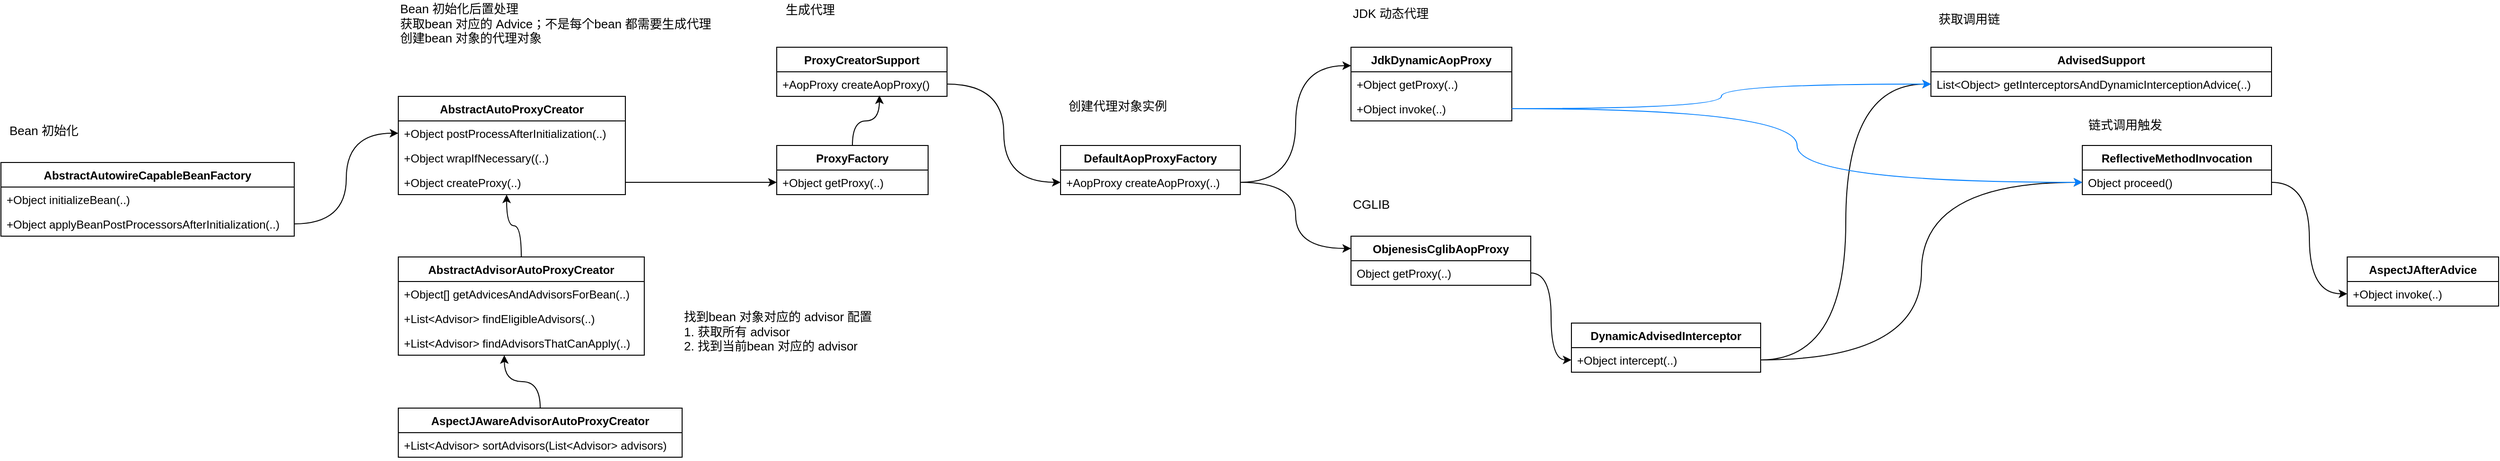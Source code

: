 <mxfile version="15.4.0" type="device" pages="2"><diagram id="-4QBzRDrwniGCeWQsH_d" name="代理实例化与调用"><mxGraphModel dx="4547" dy="2381" grid="1" gridSize="10" guides="1" tooltips="1" connect="1" arrows="1" fold="1" page="1" pageScale="1" pageWidth="827" pageHeight="1169" math="0" shadow="0"><root><mxCell id="0"/><mxCell id="1" parent="0"/><mxCell id="Vpl_sZgGhZvTGvlVnHs4-71" value="AbstractAutowireCapableBeanFactory" style="swimlane;fontStyle=1;childLayout=stackLayout;horizontal=1;startSize=26;horizontalStack=0;resizeParent=1;resizeParentMax=0;resizeLast=0;collapsible=1;marginBottom=0;" parent="1" vertex="1"><mxGeometry x="-2010" y="110" width="310" height="78" as="geometry"/></mxCell><mxCell id="Vpl_sZgGhZvTGvlVnHs4-72" value="+Object initializeBean(..)" style="text;strokeColor=none;fillColor=none;align=left;verticalAlign=top;spacingLeft=4;spacingRight=4;overflow=hidden;rotatable=0;points=[[0,0.5],[1,0.5]];portConstraint=eastwest;" parent="Vpl_sZgGhZvTGvlVnHs4-71" vertex="1"><mxGeometry y="26" width="310" height="26" as="geometry"/></mxCell><mxCell id="Vpl_sZgGhZvTGvlVnHs4-73" value="+Object applyBeanPostProcessorsAfterInitialization(..)" style="text;strokeColor=none;fillColor=none;align=left;verticalAlign=top;spacingLeft=4;spacingRight=4;overflow=hidden;rotatable=0;points=[[0,0.5],[1,0.5]];portConstraint=eastwest;" parent="Vpl_sZgGhZvTGvlVnHs4-71" vertex="1"><mxGeometry y="52" width="310" height="26" as="geometry"/></mxCell><mxCell id="Vpl_sZgGhZvTGvlVnHs4-106" style="edgeStyle=orthogonalEdgeStyle;curved=1;orthogonalLoop=1;jettySize=auto;html=1;exitX=0.5;exitY=0;exitDx=0;exitDy=0;entryX=0.431;entryY=1;entryDx=0;entryDy=0;entryPerimeter=0;" parent="1" source="Vpl_sZgGhZvTGvlVnHs4-74" target="Vpl_sZgGhZvTGvlVnHs4-79" edge="1"><mxGeometry relative="1" as="geometry"/></mxCell><mxCell id="Vpl_sZgGhZvTGvlVnHs4-74" value="AspectJAwareAdvisorAutoProxyCreator" style="swimlane;fontStyle=1;childLayout=stackLayout;horizontal=1;startSize=26;horizontalStack=0;resizeParent=1;resizeParentMax=0;resizeLast=0;collapsible=1;marginBottom=0;" parent="1" vertex="1"><mxGeometry x="-1590" y="370" width="300" height="52" as="geometry"/></mxCell><mxCell id="Vpl_sZgGhZvTGvlVnHs4-75" value="+List&lt;Advisor&gt; sortAdvisors(List&lt;Advisor&gt; advisors)" style="text;strokeColor=none;fillColor=none;align=left;verticalAlign=top;spacingLeft=4;spacingRight=4;overflow=hidden;rotatable=0;points=[[0,0.5],[1,0.5]];portConstraint=eastwest;" parent="Vpl_sZgGhZvTGvlVnHs4-74" vertex="1"><mxGeometry y="26" width="300" height="26" as="geometry"/></mxCell><mxCell id="Vpl_sZgGhZvTGvlVnHs4-107" style="edgeStyle=orthogonalEdgeStyle;curved=1;orthogonalLoop=1;jettySize=auto;html=1;exitX=0.5;exitY=0;exitDx=0;exitDy=0;entryX=0.477;entryY=1;entryDx=0;entryDy=0;entryPerimeter=0;" parent="1" source="Vpl_sZgGhZvTGvlVnHs4-76" target="Vpl_sZgGhZvTGvlVnHs4-83" edge="1"><mxGeometry relative="1" as="geometry"/></mxCell><mxCell id="Vpl_sZgGhZvTGvlVnHs4-76" value="AbstractAdvisorAutoProxyCreator" style="swimlane;fontStyle=1;childLayout=stackLayout;horizontal=1;startSize=26;horizontalStack=0;resizeParent=1;resizeParentMax=0;resizeLast=0;collapsible=1;marginBottom=0;" parent="1" vertex="1"><mxGeometry x="-1590" y="210" width="260" height="104" as="geometry"/></mxCell><mxCell id="Vpl_sZgGhZvTGvlVnHs4-77" value="+Object[] getAdvicesAndAdvisorsForBean(..)" style="text;strokeColor=none;fillColor=none;align=left;verticalAlign=top;spacingLeft=4;spacingRight=4;overflow=hidden;rotatable=0;points=[[0,0.5],[1,0.5]];portConstraint=eastwest;" parent="Vpl_sZgGhZvTGvlVnHs4-76" vertex="1"><mxGeometry y="26" width="260" height="26" as="geometry"/></mxCell><mxCell id="Vpl_sZgGhZvTGvlVnHs4-78" value="+List&lt;Advisor&gt; findEligibleAdvisors(..)" style="text;strokeColor=none;fillColor=none;align=left;verticalAlign=top;spacingLeft=4;spacingRight=4;overflow=hidden;rotatable=0;points=[[0,0.5],[1,0.5]];portConstraint=eastwest;" parent="Vpl_sZgGhZvTGvlVnHs4-76" vertex="1"><mxGeometry y="52" width="260" height="26" as="geometry"/></mxCell><mxCell id="Vpl_sZgGhZvTGvlVnHs4-79" value="+List&lt;Advisor&gt; findAdvisorsThatCanApply(..)" style="text;strokeColor=none;fillColor=none;align=left;verticalAlign=top;spacingLeft=4;spacingRight=4;overflow=hidden;rotatable=0;points=[[0,0.5],[1,0.5]];portConstraint=eastwest;" parent="Vpl_sZgGhZvTGvlVnHs4-76" vertex="1"><mxGeometry y="78" width="260" height="26" as="geometry"/></mxCell><mxCell id="Vpl_sZgGhZvTGvlVnHs4-80" value="AbstractAutoProxyCreator" style="swimlane;fontStyle=1;childLayout=stackLayout;horizontal=1;startSize=26;horizontalStack=0;resizeParent=1;resizeParentMax=0;resizeLast=0;collapsible=1;marginBottom=0;" parent="1" vertex="1"><mxGeometry x="-1590" y="40" width="240" height="104" as="geometry"/></mxCell><mxCell id="Vpl_sZgGhZvTGvlVnHs4-81" value="+Object postProcessAfterInitialization(..)" style="text;strokeColor=none;fillColor=none;align=left;verticalAlign=top;spacingLeft=4;spacingRight=4;overflow=hidden;rotatable=0;points=[[0,0.5],[1,0.5]];portConstraint=eastwest;" parent="Vpl_sZgGhZvTGvlVnHs4-80" vertex="1"><mxGeometry y="26" width="240" height="26" as="geometry"/></mxCell><mxCell id="Vpl_sZgGhZvTGvlVnHs4-82" value="+Object wrapIfNecessary((..)" style="text;strokeColor=none;fillColor=none;align=left;verticalAlign=top;spacingLeft=4;spacingRight=4;overflow=hidden;rotatable=0;points=[[0,0.5],[1,0.5]];portConstraint=eastwest;" parent="Vpl_sZgGhZvTGvlVnHs4-80" vertex="1"><mxGeometry y="52" width="240" height="26" as="geometry"/></mxCell><mxCell id="Vpl_sZgGhZvTGvlVnHs4-83" value="+Object createProxy(..)" style="text;strokeColor=none;fillColor=none;align=left;verticalAlign=top;spacingLeft=4;spacingRight=4;overflow=hidden;rotatable=0;points=[[0,0.5],[1,0.5]];portConstraint=eastwest;" parent="Vpl_sZgGhZvTGvlVnHs4-80" vertex="1"><mxGeometry y="78" width="240" height="26" as="geometry"/></mxCell><mxCell id="Vpl_sZgGhZvTGvlVnHs4-108" style="edgeStyle=orthogonalEdgeStyle;curved=1;orthogonalLoop=1;jettySize=auto;html=1;exitX=0.5;exitY=0;exitDx=0;exitDy=0;entryX=0.603;entryY=0.962;entryDx=0;entryDy=0;entryPerimeter=0;" parent="1" source="Vpl_sZgGhZvTGvlVnHs4-84" target="Vpl_sZgGhZvTGvlVnHs4-87" edge="1"><mxGeometry relative="1" as="geometry"/></mxCell><mxCell id="Vpl_sZgGhZvTGvlVnHs4-84" value="ProxyFactory" style="swimlane;fontStyle=1;childLayout=stackLayout;horizontal=1;startSize=26;horizontalStack=0;resizeParent=1;resizeParentMax=0;resizeLast=0;collapsible=1;marginBottom=0;" parent="1" vertex="1"><mxGeometry x="-1190" y="92" width="160" height="52" as="geometry"/></mxCell><mxCell id="Vpl_sZgGhZvTGvlVnHs4-85" value="+Object getProxy(..)" style="text;strokeColor=none;fillColor=none;align=left;verticalAlign=top;spacingLeft=4;spacingRight=4;overflow=hidden;rotatable=0;points=[[0,0.5],[1,0.5]];portConstraint=eastwest;" parent="Vpl_sZgGhZvTGvlVnHs4-84" vertex="1"><mxGeometry y="26" width="160" height="26" as="geometry"/></mxCell><mxCell id="Vpl_sZgGhZvTGvlVnHs4-86" value="ProxyCreatorSupport" style="swimlane;fontStyle=1;childLayout=stackLayout;horizontal=1;startSize=26;horizontalStack=0;resizeParent=1;resizeParentMax=0;resizeLast=0;collapsible=1;marginBottom=0;" parent="1" vertex="1"><mxGeometry x="-1190" y="-12" width="180" height="52" as="geometry"/></mxCell><mxCell id="Vpl_sZgGhZvTGvlVnHs4-87" value="+AopProxy createAopProxy()" style="text;strokeColor=none;fillColor=none;align=left;verticalAlign=top;spacingLeft=4;spacingRight=4;overflow=hidden;rotatable=0;points=[[0,0.5],[1,0.5]];portConstraint=eastwest;" parent="Vpl_sZgGhZvTGvlVnHs4-86" vertex="1"><mxGeometry y="26" width="180" height="26" as="geometry"/></mxCell><mxCell id="Vpl_sZgGhZvTGvlVnHs4-88" value="DefaultAopProxyFactory" style="swimlane;fontStyle=1;childLayout=stackLayout;horizontal=1;startSize=26;horizontalStack=0;resizeParent=1;resizeParentMax=0;resizeLast=0;collapsible=1;marginBottom=0;" parent="1" vertex="1"><mxGeometry x="-890" y="92" width="190" height="52" as="geometry"/></mxCell><mxCell id="Vpl_sZgGhZvTGvlVnHs4-89" value="+AopProxy createAopProxy(..)" style="text;strokeColor=none;fillColor=none;align=left;verticalAlign=top;spacingLeft=4;spacingRight=4;overflow=hidden;rotatable=0;points=[[0,0.5],[1,0.5]];portConstraint=eastwest;" parent="Vpl_sZgGhZvTGvlVnHs4-88" vertex="1"><mxGeometry y="26" width="190" height="26" as="geometry"/></mxCell><mxCell id="Vpl_sZgGhZvTGvlVnHs4-90" value="JdkDynamicAopProxy" style="swimlane;fontStyle=1;childLayout=stackLayout;horizontal=1;startSize=26;horizontalStack=0;resizeParent=1;resizeParentMax=0;resizeLast=0;collapsible=1;marginBottom=0;" parent="1" vertex="1"><mxGeometry x="-583" y="-12" width="170" height="78" as="geometry"/></mxCell><mxCell id="Vpl_sZgGhZvTGvlVnHs4-91" value="+Object getProxy(..)" style="text;strokeColor=none;fillColor=none;align=left;verticalAlign=top;spacingLeft=4;spacingRight=4;overflow=hidden;rotatable=0;points=[[0,0.5],[1,0.5]];portConstraint=eastwest;" parent="Vpl_sZgGhZvTGvlVnHs4-90" vertex="1"><mxGeometry y="26" width="170" height="26" as="geometry"/></mxCell><mxCell id="Vpl_sZgGhZvTGvlVnHs4-92" value="+Object invoke(..)" style="text;strokeColor=none;fillColor=none;align=left;verticalAlign=top;spacingLeft=4;spacingRight=4;overflow=hidden;rotatable=0;points=[[0,0.5],[1,0.5]];portConstraint=eastwest;" parent="Vpl_sZgGhZvTGvlVnHs4-90" vertex="1"><mxGeometry y="52" width="170" height="26" as="geometry"/></mxCell><mxCell id="Vpl_sZgGhZvTGvlVnHs4-93" value="ObjenesisCglibAopProxy" style="swimlane;fontStyle=1;childLayout=stackLayout;horizontal=1;startSize=26;horizontalStack=0;resizeParent=1;resizeParentMax=0;resizeLast=0;collapsible=1;marginBottom=0;" parent="1" vertex="1"><mxGeometry x="-583" y="188" width="190" height="52" as="geometry"/></mxCell><mxCell id="Vpl_sZgGhZvTGvlVnHs4-94" value="Object getProxy(..)" style="text;strokeColor=none;fillColor=none;align=left;verticalAlign=top;spacingLeft=4;spacingRight=4;overflow=hidden;rotatable=0;points=[[0,0.5],[1,0.5]];portConstraint=eastwest;" parent="Vpl_sZgGhZvTGvlVnHs4-93" vertex="1"><mxGeometry y="26" width="190" height="26" as="geometry"/></mxCell><mxCell id="Vpl_sZgGhZvTGvlVnHs4-95" value="DynamicAdvisedInterceptor" style="swimlane;fontStyle=1;childLayout=stackLayout;horizontal=1;startSize=26;horizontalStack=0;resizeParent=1;resizeParentMax=0;resizeLast=0;collapsible=1;marginBottom=0;" parent="1" vertex="1"><mxGeometry x="-350" y="280" width="200" height="52" as="geometry"/></mxCell><mxCell id="Vpl_sZgGhZvTGvlVnHs4-96" value="+Object intercept(..)" style="text;strokeColor=none;fillColor=none;align=left;verticalAlign=top;spacingLeft=4;spacingRight=4;overflow=hidden;rotatable=0;points=[[0,0.5],[1,0.5]];portConstraint=eastwest;" parent="Vpl_sZgGhZvTGvlVnHs4-95" vertex="1"><mxGeometry y="26" width="200" height="26" as="geometry"/></mxCell><mxCell id="Vpl_sZgGhZvTGvlVnHs4-97" value="AdvisedSupport" style="swimlane;fontStyle=1;childLayout=stackLayout;horizontal=1;startSize=26;horizontalStack=0;resizeParent=1;resizeParentMax=0;resizeLast=0;collapsible=1;marginBottom=0;" parent="1" vertex="1"><mxGeometry x="30" y="-12" width="360" height="52" as="geometry"/></mxCell><mxCell id="Vpl_sZgGhZvTGvlVnHs4-98" value="List&lt;Object&gt; getInterceptorsAndDynamicInterceptionAdvice(..)" style="text;strokeColor=none;fillColor=none;align=left;verticalAlign=top;spacingLeft=4;spacingRight=4;overflow=hidden;rotatable=0;points=[[0,0.5],[1,0.5]];portConstraint=eastwest;" parent="Vpl_sZgGhZvTGvlVnHs4-97" vertex="1"><mxGeometry y="26" width="360" height="26" as="geometry"/></mxCell><mxCell id="Vpl_sZgGhZvTGvlVnHs4-99" value="ReflectiveMethodInvocation" style="swimlane;fontStyle=1;childLayout=stackLayout;horizontal=1;startSize=26;horizontalStack=0;resizeParent=1;resizeParentMax=0;resizeLast=0;collapsible=1;marginBottom=0;" parent="1" vertex="1"><mxGeometry x="190" y="92" width="200" height="52" as="geometry"/></mxCell><mxCell id="Vpl_sZgGhZvTGvlVnHs4-100" value="Object proceed()" style="text;strokeColor=none;fillColor=none;align=left;verticalAlign=top;spacingLeft=4;spacingRight=4;overflow=hidden;rotatable=0;points=[[0,0.5],[1,0.5]];portConstraint=eastwest;" parent="Vpl_sZgGhZvTGvlVnHs4-99" vertex="1"><mxGeometry y="26" width="200" height="26" as="geometry"/></mxCell><mxCell id="Vpl_sZgGhZvTGvlVnHs4-101" value="AspectJAfterAdvice" style="swimlane;fontStyle=1;childLayout=stackLayout;horizontal=1;startSize=26;horizontalStack=0;resizeParent=1;resizeParentMax=0;resizeLast=0;collapsible=1;marginBottom=0;" parent="1" vertex="1"><mxGeometry x="470" y="210" width="160" height="52" as="geometry"/></mxCell><mxCell id="Vpl_sZgGhZvTGvlVnHs4-102" value="+Object invoke(..)" style="text;strokeColor=none;fillColor=none;align=left;verticalAlign=top;spacingLeft=4;spacingRight=4;overflow=hidden;rotatable=0;points=[[0,0.5],[1,0.5]];portConstraint=eastwest;" parent="Vpl_sZgGhZvTGvlVnHs4-101" vertex="1"><mxGeometry y="26" width="160" height="26" as="geometry"/></mxCell><mxCell id="Vpl_sZgGhZvTGvlVnHs4-103" style="edgeStyle=orthogonalEdgeStyle;orthogonalLoop=1;jettySize=auto;html=1;exitX=1;exitY=0.5;exitDx=0;exitDy=0;entryX=0;entryY=0.5;entryDx=0;entryDy=0;curved=1;" parent="1" source="Vpl_sZgGhZvTGvlVnHs4-73" target="Vpl_sZgGhZvTGvlVnHs4-81" edge="1"><mxGeometry relative="1" as="geometry"/></mxCell><mxCell id="Vpl_sZgGhZvTGvlVnHs4-105" style="edgeStyle=orthogonalEdgeStyle;curved=1;orthogonalLoop=1;jettySize=auto;html=1;exitX=1;exitY=0.5;exitDx=0;exitDy=0;entryX=0;entryY=0.5;entryDx=0;entryDy=0;" parent="1" source="Vpl_sZgGhZvTGvlVnHs4-83" target="Vpl_sZgGhZvTGvlVnHs4-85" edge="1"><mxGeometry relative="1" as="geometry"/></mxCell><mxCell id="Vpl_sZgGhZvTGvlVnHs4-109" style="edgeStyle=orthogonalEdgeStyle;curved=1;orthogonalLoop=1;jettySize=auto;html=1;exitX=1;exitY=0.5;exitDx=0;exitDy=0;entryX=0;entryY=0.5;entryDx=0;entryDy=0;" parent="1" source="Vpl_sZgGhZvTGvlVnHs4-87" target="Vpl_sZgGhZvTGvlVnHs4-89" edge="1"><mxGeometry relative="1" as="geometry"/></mxCell><mxCell id="Vpl_sZgGhZvTGvlVnHs4-110" style="edgeStyle=orthogonalEdgeStyle;curved=1;orthogonalLoop=1;jettySize=auto;html=1;exitX=1;exitY=0.5;exitDx=0;exitDy=0;entryX=0;entryY=0.25;entryDx=0;entryDy=0;" parent="1" source="Vpl_sZgGhZvTGvlVnHs4-89" target="Vpl_sZgGhZvTGvlVnHs4-90" edge="1"><mxGeometry relative="1" as="geometry"/></mxCell><mxCell id="Vpl_sZgGhZvTGvlVnHs4-111" style="edgeStyle=orthogonalEdgeStyle;curved=1;orthogonalLoop=1;jettySize=auto;html=1;exitX=1;exitY=0.5;exitDx=0;exitDy=0;entryX=0;entryY=0.25;entryDx=0;entryDy=0;" parent="1" source="Vpl_sZgGhZvTGvlVnHs4-89" target="Vpl_sZgGhZvTGvlVnHs4-93" edge="1"><mxGeometry relative="1" as="geometry"/></mxCell><mxCell id="Vpl_sZgGhZvTGvlVnHs4-112" style="edgeStyle=orthogonalEdgeStyle;curved=1;orthogonalLoop=1;jettySize=auto;html=1;exitX=1;exitY=0.5;exitDx=0;exitDy=0;entryX=0;entryY=0.5;entryDx=0;entryDy=0;" parent="1" source="Vpl_sZgGhZvTGvlVnHs4-94" target="Vpl_sZgGhZvTGvlVnHs4-96" edge="1"><mxGeometry relative="1" as="geometry"/></mxCell><mxCell id="Vpl_sZgGhZvTGvlVnHs4-113" style="edgeStyle=orthogonalEdgeStyle;curved=1;orthogonalLoop=1;jettySize=auto;html=1;exitX=1;exitY=0.5;exitDx=0;exitDy=0;entryX=0;entryY=0.5;entryDx=0;entryDy=0;" parent="1" source="Vpl_sZgGhZvTGvlVnHs4-96" target="Vpl_sZgGhZvTGvlVnHs4-98" edge="1"><mxGeometry relative="1" as="geometry"/></mxCell><mxCell id="Vpl_sZgGhZvTGvlVnHs4-114" style="edgeStyle=orthogonalEdgeStyle;curved=1;orthogonalLoop=1;jettySize=auto;html=1;exitX=1;exitY=0.5;exitDx=0;exitDy=0;entryX=0;entryY=0.5;entryDx=0;entryDy=0;" parent="1" source="Vpl_sZgGhZvTGvlVnHs4-96" target="Vpl_sZgGhZvTGvlVnHs4-100" edge="1"><mxGeometry relative="1" as="geometry"/></mxCell><mxCell id="Vpl_sZgGhZvTGvlVnHs4-115" style="edgeStyle=orthogonalEdgeStyle;curved=1;orthogonalLoop=1;jettySize=auto;html=1;exitX=1;exitY=0.5;exitDx=0;exitDy=0;strokeColor=#007FFF;" parent="1" source="Vpl_sZgGhZvTGvlVnHs4-92" target="Vpl_sZgGhZvTGvlVnHs4-98" edge="1"><mxGeometry relative="1" as="geometry"/></mxCell><mxCell id="Vpl_sZgGhZvTGvlVnHs4-116" style="edgeStyle=orthogonalEdgeStyle;curved=1;orthogonalLoop=1;jettySize=auto;html=1;exitX=1;exitY=0.5;exitDx=0;exitDy=0;entryX=0;entryY=0.5;entryDx=0;entryDy=0;strokeColor=#007FFF;" parent="1" source="Vpl_sZgGhZvTGvlVnHs4-92" target="Vpl_sZgGhZvTGvlVnHs4-100" edge="1"><mxGeometry relative="1" as="geometry"/></mxCell><mxCell id="Vpl_sZgGhZvTGvlVnHs4-117" style="edgeStyle=orthogonalEdgeStyle;curved=1;orthogonalLoop=1;jettySize=auto;html=1;exitX=1;exitY=0.5;exitDx=0;exitDy=0;entryX=0;entryY=0.5;entryDx=0;entryDy=0;" parent="1" source="Vpl_sZgGhZvTGvlVnHs4-100" target="Vpl_sZgGhZvTGvlVnHs4-102" edge="1"><mxGeometry relative="1" as="geometry"/></mxCell><mxCell id="7mrNrG9sYo5rZzDgzEm_-1" value="Bean 初始化" style="text;html=1;align=center;verticalAlign=middle;resizable=0;points=[];autosize=1;strokeColor=none;fontSize=13;" parent="1" vertex="1"><mxGeometry x="-2010" y="66" width="90" height="20" as="geometry"/></mxCell><mxCell id="7mrNrG9sYo5rZzDgzEm_-2" value="Bean 初始化后置处理&lt;br&gt;获取bean 对应的 Advice；不是每个bean 都需要生成代理&lt;br&gt;创建bean 对象的代理对象&lt;br&gt;" style="text;html=1;align=left;verticalAlign=middle;resizable=0;points=[];autosize=1;strokeColor=none;fontSize=13;" parent="1" vertex="1"><mxGeometry x="-1590" y="-62" width="340" height="50" as="geometry"/></mxCell><mxCell id="7mrNrG9sYo5rZzDgzEm_-3" value="找到bean 对象对应的 advisor 配置&lt;br&gt;1. 获取所有 advisor&lt;br&gt;2. 找到当前bean 对应的 advisor" style="text;html=1;align=left;verticalAlign=middle;resizable=0;points=[];autosize=1;strokeColor=none;fontSize=13;" parent="1" vertex="1"><mxGeometry x="-1290" y="264" width="210" height="50" as="geometry"/></mxCell><mxCell id="7mrNrG9sYo5rZzDgzEm_-4" value="生成代理" style="text;html=1;align=center;verticalAlign=middle;resizable=0;points=[];autosize=1;strokeColor=none;fontSize=13;" parent="1" vertex="1"><mxGeometry x="-1190" y="-62" width="70" height="20" as="geometry"/></mxCell><mxCell id="7mrNrG9sYo5rZzDgzEm_-5" value="创建代理对象实例" style="text;html=1;align=center;verticalAlign=middle;resizable=0;points=[];autosize=1;strokeColor=none;fontSize=13;" parent="1" vertex="1"><mxGeometry x="-890" y="40" width="120" height="20" as="geometry"/></mxCell><mxCell id="7mrNrG9sYo5rZzDgzEm_-6" value="JDK 动态代理" style="text;whiteSpace=wrap;html=1;fontSize=13;" parent="1" vertex="1"><mxGeometry x="-583" y="-62" width="110" height="30" as="geometry"/></mxCell><mxCell id="7mrNrG9sYo5rZzDgzEm_-7" value="CGLIB" style="text;whiteSpace=wrap;html=1;fontSize=13;" parent="1" vertex="1"><mxGeometry x="-583" y="140" width="60" height="30" as="geometry"/></mxCell><mxCell id="7mrNrG9sYo5rZzDgzEm_-8" value="获取调用链" style="text;html=1;align=center;verticalAlign=middle;resizable=0;points=[];autosize=1;strokeColor=none;fontSize=13;" parent="1" vertex="1"><mxGeometry x="30" y="-52" width="80" height="20" as="geometry"/></mxCell><mxCell id="7mrNrG9sYo5rZzDgzEm_-9" value="链式调用触发" style="text;html=1;align=center;verticalAlign=middle;resizable=0;points=[];autosize=1;strokeColor=none;fontSize=13;" parent="1" vertex="1"><mxGeometry x="190" y="60" width="90" height="20" as="geometry"/></mxCell></root></mxGraphModel></diagram><diagram id="IKAXQwSanwsookKuPfvb" name="基于XML 启用原理"><mxGraphModel dx="3720" dy="1212" grid="1" gridSize="10" guides="1" tooltips="1" connect="1" arrows="1" fold="1" page="1" pageScale="1" pageWidth="827" pageHeight="1169" math="0" shadow="0"><root><mxCell id="82kHbYKeV1OF5FpaqcEH-0"/><mxCell id="82kHbYKeV1OF5FpaqcEH-1" parent="82kHbYKeV1OF5FpaqcEH-0"/><mxCell id="82kHbYKeV1OF5FpaqcEH-28" value="NamespaceHandlerSupport" style="swimlane;fontStyle=1;childLayout=stackLayout;horizontal=1;startSize=26;horizontalStack=0;resizeParent=1;resizeParentMax=0;resizeLast=0;collapsible=1;marginBottom=0;" parent="82kHbYKeV1OF5FpaqcEH-1" vertex="1"><mxGeometry x="-660" y="320" width="280" height="138" as="geometry"/></mxCell><mxCell id="82kHbYKeV1OF5FpaqcEH-29" value="-Map parsers" style="text;strokeColor=none;fillColor=none;align=left;verticalAlign=top;spacingLeft=4;spacingRight=4;overflow=hidden;rotatable=0;points=[[0,0.5],[1,0.5]];portConstraint=eastwest;" parent="82kHbYKeV1OF5FpaqcEH-28" vertex="1"><mxGeometry y="26" width="280" height="26" as="geometry"/></mxCell><mxCell id="82kHbYKeV1OF5FpaqcEH-30" value="" style="line;strokeWidth=1;fillColor=none;align=left;verticalAlign=middle;spacingTop=-1;spacingLeft=3;spacingRight=3;rotatable=0;labelPosition=right;points=[];portConstraint=eastwest;" parent="82kHbYKeV1OF5FpaqcEH-28" vertex="1"><mxGeometry y="52" width="280" height="8" as="geometry"/></mxCell><mxCell id="82kHbYKeV1OF5FpaqcEH-31" value="+void registerBeanDefinitionParser(..)" style="text;strokeColor=none;fillColor=none;align=left;verticalAlign=top;spacingLeft=4;spacingRight=4;overflow=hidden;rotatable=0;points=[[0,0.5],[1,0.5]];portConstraint=eastwest;" parent="82kHbYKeV1OF5FpaqcEH-28" vertex="1"><mxGeometry y="60" width="280" height="26" as="geometry"/></mxCell><mxCell id="82kHbYKeV1OF5FpaqcEH-32" value="+BeanDefinition parse(..)" style="text;strokeColor=none;fillColor=none;align=left;verticalAlign=top;spacingLeft=4;spacingRight=4;overflow=hidden;rotatable=0;points=[[0,0.5],[1,0.5]];portConstraint=eastwest;" parent="82kHbYKeV1OF5FpaqcEH-28" vertex="1"><mxGeometry y="86" width="280" height="26" as="geometry"/></mxCell><mxCell id="82kHbYKeV1OF5FpaqcEH-33" value="+BeanDefinitionParser findParserForElement(..)" style="text;strokeColor=none;fillColor=none;align=left;verticalAlign=top;spacingLeft=4;spacingRight=4;overflow=hidden;rotatable=0;points=[[0,0.5],[1,0.5]];portConstraint=eastwest;" parent="82kHbYKeV1OF5FpaqcEH-28" vertex="1"><mxGeometry y="112" width="280" height="26" as="geometry"/></mxCell><mxCell id="82kHbYKeV1OF5FpaqcEH-34" value="AopNamespaceHandler" style="swimlane;fontStyle=1;childLayout=stackLayout;horizontal=1;startSize=26;horizontalStack=0;resizeParent=1;resizeParentMax=0;resizeLast=0;collapsible=1;marginBottom=0;" parent="82kHbYKeV1OF5FpaqcEH-1" vertex="1"><mxGeometry x="-660" y="500" width="180" height="52" as="geometry"/></mxCell><mxCell id="82kHbYKeV1OF5FpaqcEH-35" value="+void init()" style="text;strokeColor=none;fillColor=none;align=left;verticalAlign=top;spacingLeft=4;spacingRight=4;overflow=hidden;rotatable=0;points=[[0,0.5],[1,0.5]];portConstraint=eastwest;" parent="82kHbYKeV1OF5FpaqcEH-34" vertex="1"><mxGeometry y="26" width="180" height="26" as="geometry"/></mxCell><mxCell id="82kHbYKeV1OF5FpaqcEH-36" value="DefaultBeanDefinitionDocumentReader" style="swimlane;fontStyle=1;childLayout=stackLayout;horizontal=1;startSize=26;horizontalStack=0;resizeParent=1;resizeParentMax=0;resizeLast=0;collapsible=1;marginBottom=0;" parent="82kHbYKeV1OF5FpaqcEH-1" vertex="1"><mxGeometry x="-1440" y="448" width="270" height="52" as="geometry"/></mxCell><mxCell id="82kHbYKeV1OF5FpaqcEH-37" value="+void parseBeanDefinitions(..)" style="text;strokeColor=none;fillColor=none;align=left;verticalAlign=top;spacingLeft=4;spacingRight=4;overflow=hidden;rotatable=0;points=[[0,0.5],[1,0.5]];portConstraint=eastwest;" parent="82kHbYKeV1OF5FpaqcEH-36" vertex="1"><mxGeometry y="26" width="270" height="26" as="geometry"/></mxCell><mxCell id="82kHbYKeV1OF5FpaqcEH-38" value="BeanDefinitionParserDelegate" style="swimlane;fontStyle=1;childLayout=stackLayout;horizontal=1;startSize=26;horizontalStack=0;resizeParent=1;resizeParentMax=0;resizeLast=0;collapsible=1;marginBottom=0;" parent="82kHbYKeV1OF5FpaqcEH-1" vertex="1"><mxGeometry x="-1070" y="448" width="300" height="78" as="geometry"/></mxCell><mxCell id="82kHbYKeV1OF5FpaqcEH-39" value="+BeanDefinition parseCustomElement(Element ele)" style="text;strokeColor=none;fillColor=none;align=left;verticalAlign=top;spacingLeft=4;spacingRight=4;overflow=hidden;rotatable=0;points=[[0,0.5],[1,0.5]];portConstraint=eastwest;" parent="82kHbYKeV1OF5FpaqcEH-38" vertex="1"><mxGeometry y="26" width="300" height="26" as="geometry"/></mxCell><mxCell id="82kHbYKeV1OF5FpaqcEH-40" value="+BeanDefinition parseCustomElement(..)" style="text;strokeColor=none;fillColor=none;align=left;verticalAlign=top;spacingLeft=4;spacingRight=4;overflow=hidden;rotatable=0;points=[[0,0.5],[1,0.5]];portConstraint=eastwest;" parent="82kHbYKeV1OF5FpaqcEH-38" vertex="1"><mxGeometry y="52" width="300" height="26" as="geometry"/></mxCell><mxCell id="82kHbYKeV1OF5FpaqcEH-41" value="ConfigBeanDefinitionParser" style="swimlane;fontStyle=1;childLayout=stackLayout;horizontal=1;startSize=26;horizontalStack=0;resizeParent=1;resizeParentMax=0;resizeLast=0;collapsible=1;marginBottom=0;" parent="82kHbYKeV1OF5FpaqcEH-1" vertex="1"><mxGeometry x="-210" y="320" width="380" height="234" as="geometry"/></mxCell><mxCell id="82kHbYKeV1OF5FpaqcEH-62" style="edgeStyle=orthogonalEdgeStyle;curved=1;orthogonalLoop=1;jettySize=auto;html=1;exitX=0;exitY=0.5;exitDx=0;exitDy=0;entryX=0;entryY=0.5;entryDx=0;entryDy=0;strokeColor=#000000;" parent="82kHbYKeV1OF5FpaqcEH-41" source="82kHbYKeV1OF5FpaqcEH-42" target="82kHbYKeV1OF5FpaqcEH-44" edge="1"><mxGeometry relative="1" as="geometry"/></mxCell><mxCell id="82kHbYKeV1OF5FpaqcEH-63" style="edgeStyle=orthogonalEdgeStyle;curved=1;orthogonalLoop=1;jettySize=auto;html=1;exitX=0;exitY=0.5;exitDx=0;exitDy=0;entryX=0;entryY=0.5;entryDx=0;entryDy=0;strokeColor=#000000;" parent="82kHbYKeV1OF5FpaqcEH-41" source="82kHbYKeV1OF5FpaqcEH-44" target="82kHbYKeV1OF5FpaqcEH-48" edge="1"><mxGeometry relative="1" as="geometry"/></mxCell><mxCell id="82kHbYKeV1OF5FpaqcEH-42" value="+BeanDefinition parse(..)" style="text;strokeColor=none;fillColor=none;align=left;verticalAlign=top;spacingLeft=4;spacingRight=4;overflow=hidden;rotatable=0;points=[[0,0.5],[1,0.5]];portConstraint=eastwest;" parent="82kHbYKeV1OF5FpaqcEH-41" vertex="1"><mxGeometry y="26" width="380" height="26" as="geometry"/></mxCell><mxCell id="82kHbYKeV1OF5FpaqcEH-43" value="+void configureAutoProxyCreator(..)" style="text;strokeColor=none;fillColor=none;align=left;verticalAlign=top;spacingLeft=4;spacingRight=4;overflow=hidden;rotatable=0;points=[[0,0.5],[1,0.5]];portConstraint=eastwest;" parent="82kHbYKeV1OF5FpaqcEH-41" vertex="1"><mxGeometry y="52" width="380" height="26" as="geometry"/></mxCell><mxCell id="82kHbYKeV1OF5FpaqcEH-65" style="edgeStyle=orthogonalEdgeStyle;curved=1;orthogonalLoop=1;jettySize=auto;html=1;exitX=0;exitY=0.5;exitDx=0;exitDy=0;entryX=0;entryY=0.5;entryDx=0;entryDy=0;strokeColor=#000000;" parent="82kHbYKeV1OF5FpaqcEH-41" source="82kHbYKeV1OF5FpaqcEH-44" target="82kHbYKeV1OF5FpaqcEH-45" edge="1"><mxGeometry relative="1" as="geometry"><Array as="points"><mxPoint x="-10" y="91"/><mxPoint x="-10" y="117"/></Array></mxGeometry></mxCell><mxCell id="82kHbYKeV1OF5FpaqcEH-44" value="+void parseAspect(..)" style="text;strokeColor=none;fillColor=none;align=left;verticalAlign=top;spacingLeft=4;spacingRight=4;overflow=hidden;rotatable=0;points=[[0,0.5],[1,0.5]];portConstraint=eastwest;" parent="82kHbYKeV1OF5FpaqcEH-41" vertex="1"><mxGeometry y="78" width="380" height="26" as="geometry"/></mxCell><mxCell id="82kHbYKeV1OF5FpaqcEH-45" value="+AbstractBeanDefinition parseAdvice(..)" style="text;strokeColor=none;fillColor=none;align=left;verticalAlign=top;spacingLeft=4;spacingRight=4;overflow=hidden;rotatable=0;points=[[0,0.5],[1,0.5]];portConstraint=eastwest;" parent="82kHbYKeV1OF5FpaqcEH-41" vertex="1"><mxGeometry y="104" width="380" height="26" as="geometry"/></mxCell><mxCell id="82kHbYKeV1OF5FpaqcEH-46" value="+AbstractBeanDefinition createAdviceDefinition(..)" style="text;strokeColor=none;fillColor=none;align=left;verticalAlign=top;spacingLeft=4;spacingRight=4;overflow=hidden;rotatable=0;points=[[0,0.5],[1,0.5]];portConstraint=eastwest;" parent="82kHbYKeV1OF5FpaqcEH-41" vertex="1"><mxGeometry y="130" width="380" height="26" as="geometry"/></mxCell><mxCell id="82kHbYKeV1OF5FpaqcEH-47" value="+Class&lt;?&gt; getAdviceClass(..)" style="text;strokeColor=none;fillColor=none;align=left;verticalAlign=top;spacingLeft=4;spacingRight=4;overflow=hidden;rotatable=0;points=[[0,0.5],[1,0.5]];portConstraint=eastwest;" parent="82kHbYKeV1OF5FpaqcEH-41" vertex="1"><mxGeometry y="156" width="380" height="26" as="geometry"/></mxCell><mxCell id="82kHbYKeV1OF5FpaqcEH-48" value="+AbstractBeanDefinition parsePointcut(..)" style="text;strokeColor=none;fillColor=none;align=left;verticalAlign=top;spacingLeft=4;spacingRight=4;overflow=hidden;rotatable=0;points=[[0,0.5],[1,0.5]];portConstraint=eastwest;" parent="82kHbYKeV1OF5FpaqcEH-41" vertex="1"><mxGeometry y="182" width="380" height="26" as="geometry"/></mxCell><mxCell id="82kHbYKeV1OF5FpaqcEH-49" value="+AbstractBeanDefinition createPointcutDefinition(String expression)" style="text;strokeColor=none;fillColor=none;align=left;verticalAlign=top;spacingLeft=4;spacingRight=4;overflow=hidden;rotatable=0;points=[[0,0.5],[1,0.5]];portConstraint=eastwest;" parent="82kHbYKeV1OF5FpaqcEH-41" vertex="1"><mxGeometry y="208" width="380" height="26" as="geometry"/></mxCell><mxCell id="82kHbYKeV1OF5FpaqcEH-50" value="AopConfigUtils" style="swimlane;fontStyle=1;childLayout=stackLayout;horizontal=1;startSize=26;horizontalStack=0;resizeParent=1;resizeParentMax=0;resizeLast=0;collapsible=1;marginBottom=0;" parent="82kHbYKeV1OF5FpaqcEH-1" vertex="1"><mxGeometry x="340" y="320" width="360" height="52" as="geometry"/></mxCell><mxCell id="82kHbYKeV1OF5FpaqcEH-51" value="BeanDefinition registerAspectJAutoProxyCreatorIfNecessary(..)" style="text;strokeColor=none;fillColor=none;align=left;verticalAlign=top;spacingLeft=4;spacingRight=4;overflow=hidden;rotatable=0;points=[[0,0.5],[1,0.5]];portConstraint=eastwest;" parent="82kHbYKeV1OF5FpaqcEH-50" vertex="1"><mxGeometry y="26" width="360" height="26" as="geometry"/></mxCell><mxCell id="82kHbYKeV1OF5FpaqcEH-52" value="XmlReaderContext" style="swimlane;fontStyle=1;childLayout=stackLayout;horizontal=1;startSize=26;horizontalStack=0;resizeParent=1;resizeParentMax=0;resizeLast=0;collapsible=1;marginBottom=0;" parent="82kHbYKeV1OF5FpaqcEH-1" vertex="1"><mxGeometry x="470" y="411" width="230" height="52" as="geometry"/></mxCell><mxCell id="82kHbYKeV1OF5FpaqcEH-53" value="String registerWithGeneratedName(..)" style="text;strokeColor=none;fillColor=none;align=left;verticalAlign=top;spacingLeft=4;spacingRight=4;overflow=hidden;rotatable=0;points=[[0,0.5],[1,0.5]];portConstraint=eastwest;" parent="82kHbYKeV1OF5FpaqcEH-52" vertex="1"><mxGeometry y="26" width="230" height="26" as="geometry"/></mxCell><mxCell id="82kHbYKeV1OF5FpaqcEH-54" style="edgeStyle=orthogonalEdgeStyle;curved=1;orthogonalLoop=1;jettySize=auto;html=1;exitX=1;exitY=0.5;exitDx=0;exitDy=0;" parent="82kHbYKeV1OF5FpaqcEH-1" source="82kHbYKeV1OF5FpaqcEH-45" target="82kHbYKeV1OF5FpaqcEH-53" edge="1"><mxGeometry relative="1" as="geometry"/></mxCell><mxCell id="82kHbYKeV1OF5FpaqcEH-55" style="edgeStyle=orthogonalEdgeStyle;curved=1;orthogonalLoop=1;jettySize=auto;html=1;exitX=1;exitY=0.5;exitDx=0;exitDy=0;entryX=0;entryY=0.5;entryDx=0;entryDy=0;strokeColor=#000000;" parent="82kHbYKeV1OF5FpaqcEH-1" source="82kHbYKeV1OF5FpaqcEH-48" target="82kHbYKeV1OF5FpaqcEH-53" edge="1"><mxGeometry relative="1" as="geometry"/></mxCell><mxCell id="82kHbYKeV1OF5FpaqcEH-56" style="edgeStyle=orthogonalEdgeStyle;curved=1;orthogonalLoop=1;jettySize=auto;html=1;exitX=1;exitY=0.5;exitDx=0;exitDy=0;strokeColor=#000000;" parent="82kHbYKeV1OF5FpaqcEH-1" source="82kHbYKeV1OF5FpaqcEH-43" target="82kHbYKeV1OF5FpaqcEH-51" edge="1"><mxGeometry relative="1" as="geometry"/></mxCell><mxCell id="82kHbYKeV1OF5FpaqcEH-57" style="edgeStyle=orthogonalEdgeStyle;curved=1;orthogonalLoop=1;jettySize=auto;html=1;exitX=1;exitY=0.5;exitDx=0;exitDy=0;entryX=0;entryY=0.5;entryDx=0;entryDy=0;strokeColor=#000000;" parent="82kHbYKeV1OF5FpaqcEH-1" source="82kHbYKeV1OF5FpaqcEH-37" target="82kHbYKeV1OF5FpaqcEH-39" edge="1"><mxGeometry relative="1" as="geometry"/></mxCell><mxCell id="82kHbYKeV1OF5FpaqcEH-58" style="edgeStyle=orthogonalEdgeStyle;curved=1;orthogonalLoop=1;jettySize=auto;html=1;exitX=1;exitY=0.5;exitDx=0;exitDy=0;entryX=0;entryY=0.5;entryDx=0;entryDy=0;strokeColor=#000000;" parent="82kHbYKeV1OF5FpaqcEH-1" source="82kHbYKeV1OF5FpaqcEH-40" target="82kHbYKeV1OF5FpaqcEH-32" edge="1"><mxGeometry relative="1" as="geometry"/></mxCell><mxCell id="82kHbYKeV1OF5FpaqcEH-59" style="edgeStyle=orthogonalEdgeStyle;curved=1;orthogonalLoop=1;jettySize=auto;html=1;exitX=1;exitY=0.5;exitDx=0;exitDy=0;entryX=0;entryY=0.5;entryDx=0;entryDy=0;strokeColor=#000000;" parent="82kHbYKeV1OF5FpaqcEH-1" source="82kHbYKeV1OF5FpaqcEH-33" target="82kHbYKeV1OF5FpaqcEH-42" edge="1"><mxGeometry relative="1" as="geometry"/></mxCell><mxCell id="WpyPB9BvW5Ym2KWz4Yqs-0" value="解析xml" style="text;html=1;align=center;verticalAlign=middle;resizable=0;points=[];autosize=1;strokeColor=none;fontSize=13;" parent="82kHbYKeV1OF5FpaqcEH-1" vertex="1"><mxGeometry x="-1440" y="400" width="60" height="20" as="geometry"/></mxCell><mxCell id="WpyPB9BvW5Ym2KWz4Yqs-1" value="非默认标签，则进行自定义标签解析" style="text;html=1;align=center;verticalAlign=middle;resizable=0;points=[];autosize=1;strokeColor=none;fontSize=13;" parent="82kHbYKeV1OF5FpaqcEH-1" vertex="1"><mxGeometry x="-1070" y="400" width="220" height="20" as="geometry"/></mxCell><mxCell id="WpyPB9BvW5Ym2KWz4Yqs-2" value="注册aop 子标签解析 Handler&lt;br&gt;&lt;div style=&quot;&quot;&gt;&lt;span&gt;找到具体标签对应的解析器，并且调用解析&lt;/span&gt;&lt;/div&gt;" style="text;html=1;align=left;verticalAlign=middle;resizable=0;points=[];autosize=1;strokeColor=none;fontSize=13;" parent="82kHbYKeV1OF5FpaqcEH-1" vertex="1"><mxGeometry x="-660" y="250" width="260" height="40" as="geometry"/></mxCell><mxCell id="WpyPB9BvW5Ym2KWz4Yqs-4" value="解析处理&lt;br&gt;AOP 代理生成器Bean 注册&lt;br&gt;aspect 标签解析&lt;br&gt;advice 标签解析&lt;br&gt;pointcut 标签解析&lt;br&gt;&lt;br&gt;" style="text;html=1;align=left;verticalAlign=middle;resizable=0;points=[];autosize=1;strokeColor=none;fontSize=13;" parent="82kHbYKeV1OF5FpaqcEH-1" vertex="1"><mxGeometry x="-210" y="200" width="170" height="100" as="geometry"/></mxCell><mxCell id="WpyPB9BvW5Ym2KWz4Yqs-5" value="将bean 定义，注册到IOC 容器中" style="text;html=1;align=center;verticalAlign=middle;resizable=0;points=[];autosize=1;strokeColor=none;fontSize=13;" parent="82kHbYKeV1OF5FpaqcEH-1" vertex="1"><mxGeometry x="470" y="500" width="210" height="20" as="geometry"/></mxCell></root></mxGraphModel></diagram></mxfile>